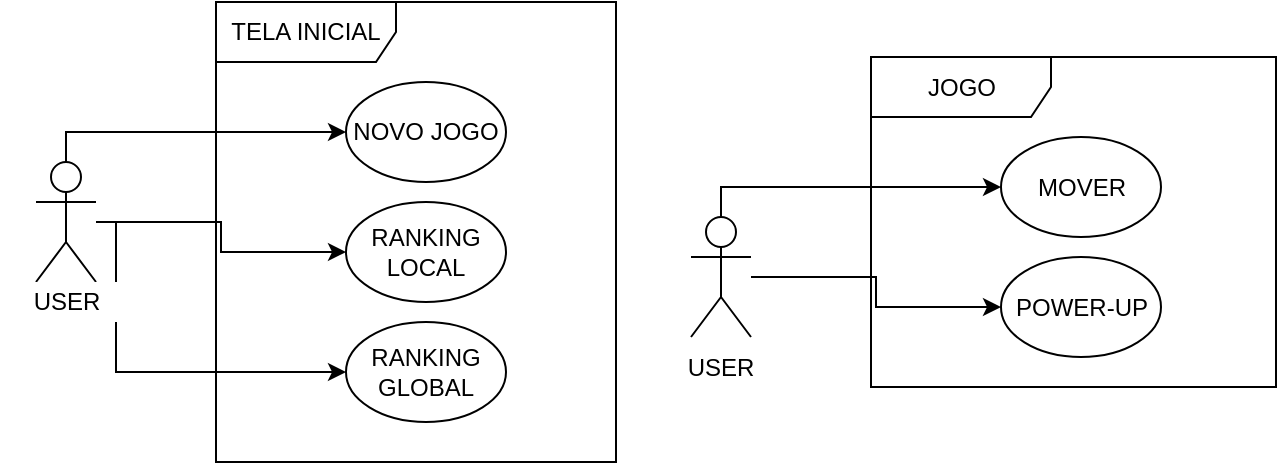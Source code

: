 <mxfile version="22.0.8" type="device">
  <diagram name="Página-1" id="yPqf4dVTfbRVEm2Rkady">
    <mxGraphModel dx="1509" dy="800" grid="1" gridSize="10" guides="1" tooltips="1" connect="1" arrows="1" fold="1" page="1" pageScale="1" pageWidth="827" pageHeight="1169" math="0" shadow="0">
      <root>
        <mxCell id="0" />
        <mxCell id="1" parent="0" />
        <mxCell id="k6Roo9KM1LaZSwsZ2J3t-10" style="edgeStyle=orthogonalEdgeStyle;rounded=0;orthogonalLoop=1;jettySize=auto;html=1;entryX=0;entryY=0.5;entryDx=0;entryDy=0;" edge="1" parent="1" source="k6Roo9KM1LaZSwsZ2J3t-1" target="k6Roo9KM1LaZSwsZ2J3t-6">
          <mxGeometry relative="1" as="geometry">
            <Array as="points">
              <mxPoint x="65" y="125" />
            </Array>
          </mxGeometry>
        </mxCell>
        <mxCell id="k6Roo9KM1LaZSwsZ2J3t-12" style="edgeStyle=orthogonalEdgeStyle;rounded=0;orthogonalLoop=1;jettySize=auto;html=1;entryX=0;entryY=0.5;entryDx=0;entryDy=0;" edge="1" parent="1" source="k6Roo9KM1LaZSwsZ2J3t-1" target="k6Roo9KM1LaZSwsZ2J3t-7">
          <mxGeometry relative="1" as="geometry" />
        </mxCell>
        <mxCell id="k6Roo9KM1LaZSwsZ2J3t-13" style="edgeStyle=orthogonalEdgeStyle;rounded=0;orthogonalLoop=1;jettySize=auto;html=1;entryX=0;entryY=0.5;entryDx=0;entryDy=0;" edge="1" parent="1" source="k6Roo9KM1LaZSwsZ2J3t-1" target="k6Roo9KM1LaZSwsZ2J3t-8">
          <mxGeometry relative="1" as="geometry">
            <Array as="points">
              <mxPoint x="90" y="170" />
              <mxPoint x="90" y="245" />
            </Array>
          </mxGeometry>
        </mxCell>
        <mxCell id="k6Roo9KM1LaZSwsZ2J3t-1" value="Actor" style="shape=umlActor;verticalLabelPosition=bottom;verticalAlign=top;html=1;outlineConnect=0;align=center;" vertex="1" parent="1">
          <mxGeometry x="50" y="140" width="30" height="60" as="geometry" />
        </mxCell>
        <mxCell id="k6Roo9KM1LaZSwsZ2J3t-5" value="TELA INICIAL" style="shape=umlFrame;whiteSpace=wrap;html=1;pointerEvents=0;width=90;height=30;" vertex="1" parent="1">
          <mxGeometry x="140" y="60" width="200" height="230" as="geometry" />
        </mxCell>
        <mxCell id="k6Roo9KM1LaZSwsZ2J3t-6" value="NOVO JOGO" style="ellipse;whiteSpace=wrap;html=1;" vertex="1" parent="1">
          <mxGeometry x="205" y="100" width="80" height="50" as="geometry" />
        </mxCell>
        <mxCell id="k6Roo9KM1LaZSwsZ2J3t-7" value="RANKING LOCAL" style="ellipse;whiteSpace=wrap;html=1;" vertex="1" parent="1">
          <mxGeometry x="205" y="160" width="80" height="50" as="geometry" />
        </mxCell>
        <mxCell id="k6Roo9KM1LaZSwsZ2J3t-8" value="RANKING GLOBAL" style="ellipse;whiteSpace=wrap;html=1;" vertex="1" parent="1">
          <mxGeometry x="205" y="220" width="80" height="50" as="geometry" />
        </mxCell>
        <mxCell id="k6Roo9KM1LaZSwsZ2J3t-9" value="USER" style="rounded=0;whiteSpace=wrap;html=1;fillColor=#FFFFFF;strokeColor=none;" vertex="1" parent="1">
          <mxGeometry x="32.5" y="200" width="65" height="20" as="geometry" />
        </mxCell>
        <mxCell id="k6Roo9KM1LaZSwsZ2J3t-14" style="edgeStyle=orthogonalEdgeStyle;rounded=0;orthogonalLoop=1;jettySize=auto;html=1;entryX=0;entryY=0.5;entryDx=0;entryDy=0;" edge="1" parent="1" source="k6Roo9KM1LaZSwsZ2J3t-17" target="k6Roo9KM1LaZSwsZ2J3t-19">
          <mxGeometry relative="1" as="geometry">
            <Array as="points">
              <mxPoint x="392.5" y="152.5" />
            </Array>
          </mxGeometry>
        </mxCell>
        <mxCell id="k6Roo9KM1LaZSwsZ2J3t-15" style="edgeStyle=orthogonalEdgeStyle;rounded=0;orthogonalLoop=1;jettySize=auto;html=1;entryX=0;entryY=0.5;entryDx=0;entryDy=0;" edge="1" parent="1" source="k6Roo9KM1LaZSwsZ2J3t-17" target="k6Roo9KM1LaZSwsZ2J3t-20">
          <mxGeometry relative="1" as="geometry" />
        </mxCell>
        <mxCell id="k6Roo9KM1LaZSwsZ2J3t-17" value="Actor" style="shape=umlActor;verticalLabelPosition=bottom;verticalAlign=top;html=1;outlineConnect=0;align=center;" vertex="1" parent="1">
          <mxGeometry x="377.5" y="167.5" width="30" height="60" as="geometry" />
        </mxCell>
        <mxCell id="k6Roo9KM1LaZSwsZ2J3t-18" value="JOGO" style="shape=umlFrame;whiteSpace=wrap;html=1;pointerEvents=0;width=90;height=30;" vertex="1" parent="1">
          <mxGeometry x="467.5" y="87.5" width="202.5" height="165" as="geometry" />
        </mxCell>
        <mxCell id="k6Roo9KM1LaZSwsZ2J3t-19" value="MOVER" style="ellipse;whiteSpace=wrap;html=1;" vertex="1" parent="1">
          <mxGeometry x="532.5" y="127.5" width="80" height="50" as="geometry" />
        </mxCell>
        <mxCell id="k6Roo9KM1LaZSwsZ2J3t-20" value="POWER-UP" style="ellipse;whiteSpace=wrap;html=1;" vertex="1" parent="1">
          <mxGeometry x="532.5" y="187.5" width="80" height="50" as="geometry" />
        </mxCell>
        <mxCell id="k6Roo9KM1LaZSwsZ2J3t-22" value="USER" style="rounded=0;whiteSpace=wrap;html=1;fillColor=#FFFFFF;strokeColor=none;" vertex="1" parent="1">
          <mxGeometry x="360" y="232.5" width="65" height="20" as="geometry" />
        </mxCell>
      </root>
    </mxGraphModel>
  </diagram>
</mxfile>
